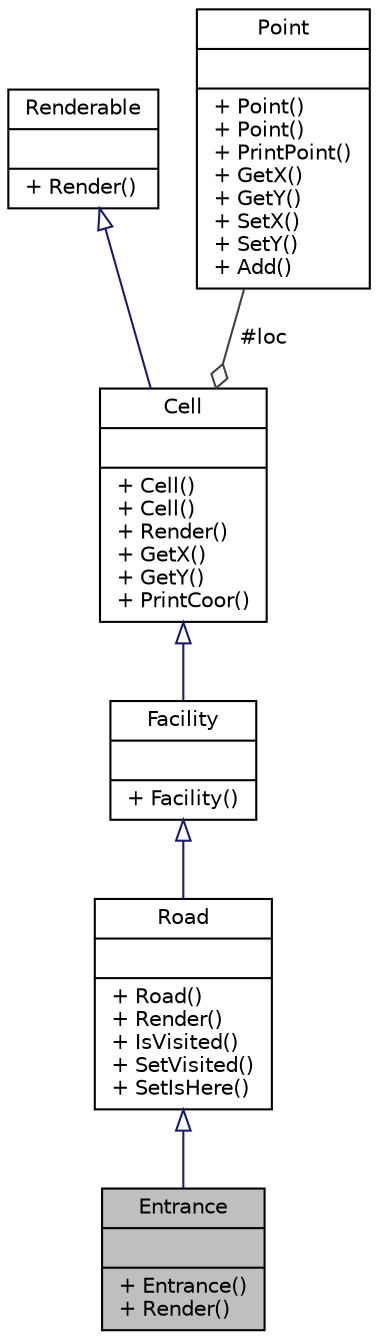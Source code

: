 digraph "Entrance"
{
  edge [fontname="Helvetica",fontsize="10",labelfontname="Helvetica",labelfontsize="10"];
  node [fontname="Helvetica",fontsize="10",shape=record];
  Node1 [label="{Entrance\n||+ Entrance()\l+ Render()\l}",height=0.2,width=0.4,color="black", fillcolor="grey75", style="filled", fontcolor="black"];
  Node2 -> Node1 [dir="back",color="midnightblue",fontsize="10",style="solid",arrowtail="onormal",fontname="Helvetica"];
  Node2 [label="{Road\n||+ Road()\l+ Render()\l+ IsVisited()\l+ SetVisited()\l+ SetIsHere()\l}",height=0.2,width=0.4,color="black", fillcolor="white", style="filled",URL="$classRoad.html"];
  Node3 -> Node2 [dir="back",color="midnightblue",fontsize="10",style="solid",arrowtail="onormal",fontname="Helvetica"];
  Node3 [label="{Facility\n||+ Facility()\l}",height=0.2,width=0.4,color="black", fillcolor="white", style="filled",URL="$classFacility.html"];
  Node4 -> Node3 [dir="back",color="midnightblue",fontsize="10",style="solid",arrowtail="onormal",fontname="Helvetica"];
  Node4 [label="{Cell\n||+ Cell()\l+ Cell()\l+ Render()\l+ GetX()\l+ GetY()\l+ PrintCoor()\l}",height=0.2,width=0.4,color="black", fillcolor="white", style="filled",URL="$classCell.html"];
  Node5 -> Node4 [dir="back",color="midnightblue",fontsize="10",style="solid",arrowtail="onormal",fontname="Helvetica"];
  Node5 [label="{Renderable\n||+ Render()\l}",height=0.2,width=0.4,color="black", fillcolor="white", style="filled",URL="$classRenderable.html"];
  Node6 -> Node4 [color="grey25",fontsize="10",style="solid",label=" #loc" ,arrowhead="odiamond",fontname="Helvetica"];
  Node6 [label="{Point\n||+ Point()\l+ Point()\l+ PrintPoint()\l+ GetX()\l+ GetY()\l+ SetX()\l+ SetY()\l+ Add()\l}",height=0.2,width=0.4,color="black", fillcolor="white", style="filled",URL="$classPoint.html"];
}
